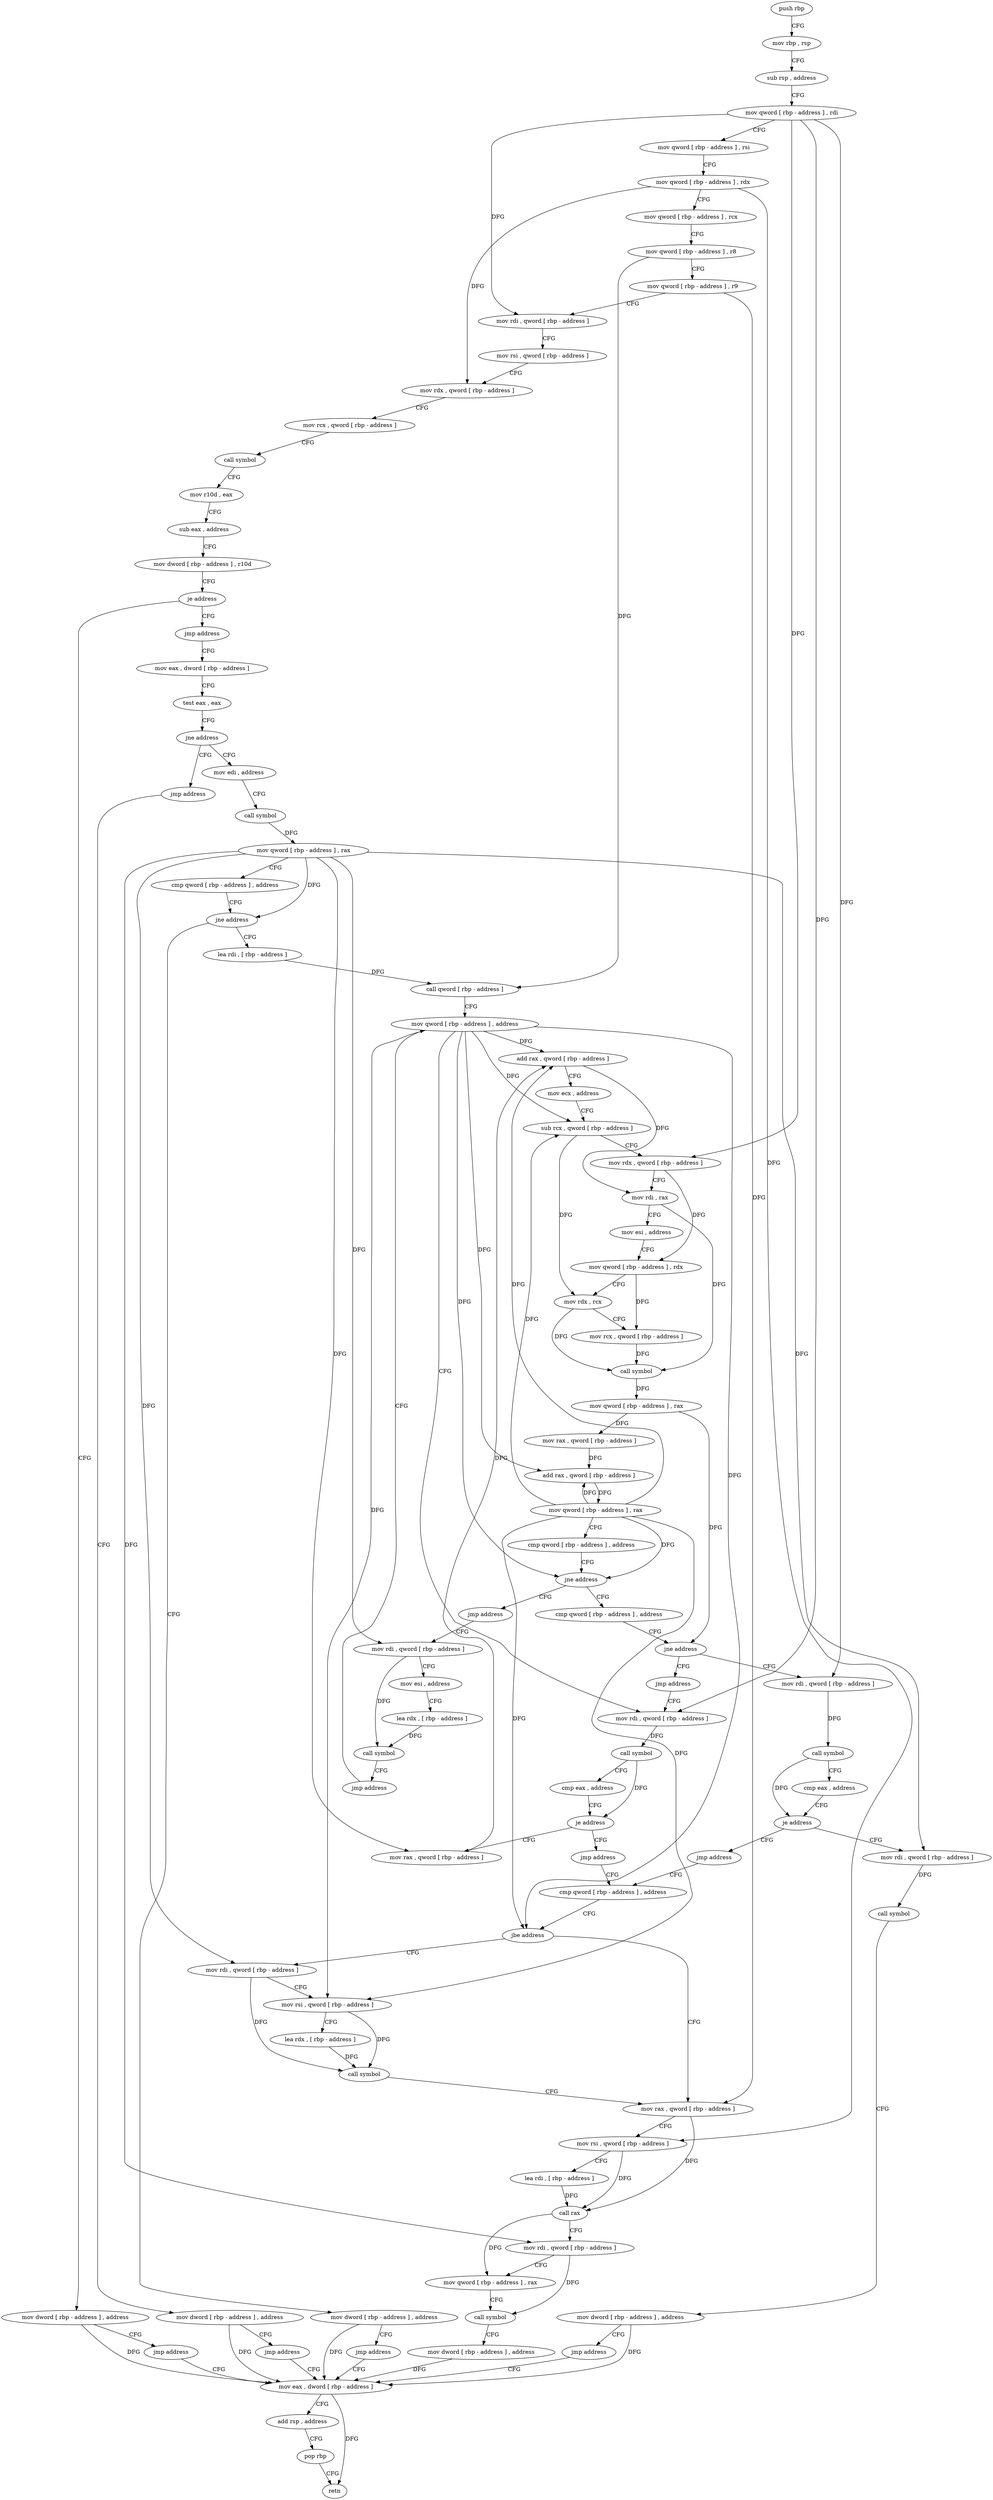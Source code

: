 digraph "func" {
"4288336" [label = "push rbp" ]
"4288337" [label = "mov rbp , rsp" ]
"4288340" [label = "sub rsp , address" ]
"4288347" [label = "mov qword [ rbp - address ] , rdi" ]
"4288351" [label = "mov qword [ rbp - address ] , rsi" ]
"4288355" [label = "mov qword [ rbp - address ] , rdx" ]
"4288359" [label = "mov qword [ rbp - address ] , rcx" ]
"4288363" [label = "mov qword [ rbp - address ] , r8" ]
"4288367" [label = "mov qword [ rbp - address ] , r9" ]
"4288371" [label = "mov rdi , qword [ rbp - address ]" ]
"4288375" [label = "mov rsi , qword [ rbp - address ]" ]
"4288379" [label = "mov rdx , qword [ rbp - address ]" ]
"4288383" [label = "mov rcx , qword [ rbp - address ]" ]
"4288387" [label = "call symbol" ]
"4288392" [label = "mov r10d , eax" ]
"4288395" [label = "sub eax , address" ]
"4288398" [label = "mov dword [ rbp - address ] , r10d" ]
"4288405" [label = "je address" ]
"4288447" [label = "mov dword [ rbp - address ] , address" ]
"4288411" [label = "jmp address" ]
"4288454" [label = "jmp address" ]
"4288813" [label = "mov eax , dword [ rbp - address ]" ]
"4288416" [label = "mov eax , dword [ rbp - address ]" ]
"4288816" [label = "add rsp , address" ]
"4288823" [label = "pop rbp" ]
"4288824" [label = "retn" ]
"4288422" [label = "test eax , eax" ]
"4288424" [label = "jne address" ]
"4288459" [label = "mov edi , address" ]
"4288430" [label = "jmp address" ]
"4288464" [label = "call symbol" ]
"4288469" [label = "mov qword [ rbp - address ] , rax" ]
"4288473" [label = "cmp qword [ rbp - address ] , address" ]
"4288478" [label = "jne address" ]
"4288496" [label = "lea rdi , [ rbp - address ]" ]
"4288484" [label = "mov dword [ rbp - address ] , address" ]
"4288435" [label = "mov dword [ rbp - address ] , address" ]
"4288503" [label = "call qword [ rbp - address ]" ]
"4288506" [label = "mov qword [ rbp - address ] , address" ]
"4288491" [label = "jmp address" ]
"4288442" [label = "jmp address" ]
"4288540" [label = "mov rax , qword [ rbp - address ]" ]
"4288544" [label = "add rax , qword [ rbp - address ]" ]
"4288551" [label = "mov ecx , address" ]
"4288556" [label = "sub rcx , qword [ rbp - address ]" ]
"4288563" [label = "mov rdx , qword [ rbp - address ]" ]
"4288567" [label = "mov rdi , rax" ]
"4288570" [label = "mov esi , address" ]
"4288575" [label = "mov qword [ rbp - address ] , rdx" ]
"4288582" [label = "mov rdx , rcx" ]
"4288585" [label = "mov rcx , qword [ rbp - address ]" ]
"4288592" [label = "call symbol" ]
"4288597" [label = "mov qword [ rbp - address ] , rax" ]
"4288604" [label = "mov rax , qword [ rbp - address ]" ]
"4288611" [label = "add rax , qword [ rbp - address ]" ]
"4288618" [label = "mov qword [ rbp - address ] , rax" ]
"4288625" [label = "cmp qword [ rbp - address ] , address" ]
"4288636" [label = "jne address" ]
"4288647" [label = "cmp qword [ rbp - address ] , address" ]
"4288642" [label = "jmp address" ]
"4288535" [label = "jmp address" ]
"4288736" [label = "cmp qword [ rbp - address ] , address" ]
"4288655" [label = "jne address" ]
"4288705" [label = "jmp address" ]
"4288661" [label = "mov rdi , qword [ rbp - address ]" ]
"4288710" [label = "mov rdi , qword [ rbp - address ]" ]
"4288744" [label = "jbe address" ]
"4288773" [label = "mov rax , qword [ rbp - address ]" ]
"4288750" [label = "mov rdi , qword [ rbp - address ]" ]
"4288517" [label = "mov rdi , qword [ rbp - address ]" ]
"4288665" [label = "call symbol" ]
"4288670" [label = "cmp eax , address" ]
"4288673" [label = "je address" ]
"4288700" [label = "jmp address" ]
"4288679" [label = "mov rdi , qword [ rbp - address ]" ]
"4288714" [label = "mov esi , address" ]
"4288719" [label = "lea rdx , [ rbp - address ]" ]
"4288726" [label = "call symbol" ]
"4288731" [label = "jmp address" ]
"4288777" [label = "mov rsi , qword [ rbp - address ]" ]
"4288781" [label = "lea rdi , [ rbp - address ]" ]
"4288788" [label = "call rax" ]
"4288790" [label = "mov rdi , qword [ rbp - address ]" ]
"4288794" [label = "mov qword [ rbp - address ] , rax" ]
"4288801" [label = "call symbol" ]
"4288806" [label = "mov dword [ rbp - address ] , address" ]
"4288754" [label = "mov rsi , qword [ rbp - address ]" ]
"4288761" [label = "lea rdx , [ rbp - address ]" ]
"4288768" [label = "call symbol" ]
"4288521" [label = "call symbol" ]
"4288526" [label = "cmp eax , address" ]
"4288529" [label = "je address" ]
"4288683" [label = "call symbol" ]
"4288688" [label = "mov dword [ rbp - address ] , address" ]
"4288695" [label = "jmp address" ]
"4288336" -> "4288337" [ label = "CFG" ]
"4288337" -> "4288340" [ label = "CFG" ]
"4288340" -> "4288347" [ label = "CFG" ]
"4288347" -> "4288351" [ label = "CFG" ]
"4288347" -> "4288371" [ label = "DFG" ]
"4288347" -> "4288517" [ label = "DFG" ]
"4288347" -> "4288563" [ label = "DFG" ]
"4288347" -> "4288661" [ label = "DFG" ]
"4288351" -> "4288355" [ label = "CFG" ]
"4288355" -> "4288359" [ label = "CFG" ]
"4288355" -> "4288379" [ label = "DFG" ]
"4288355" -> "4288777" [ label = "DFG" ]
"4288359" -> "4288363" [ label = "CFG" ]
"4288363" -> "4288367" [ label = "CFG" ]
"4288363" -> "4288503" [ label = "DFG" ]
"4288367" -> "4288371" [ label = "CFG" ]
"4288367" -> "4288773" [ label = "DFG" ]
"4288371" -> "4288375" [ label = "CFG" ]
"4288375" -> "4288379" [ label = "CFG" ]
"4288379" -> "4288383" [ label = "CFG" ]
"4288383" -> "4288387" [ label = "CFG" ]
"4288387" -> "4288392" [ label = "CFG" ]
"4288392" -> "4288395" [ label = "CFG" ]
"4288395" -> "4288398" [ label = "CFG" ]
"4288398" -> "4288405" [ label = "CFG" ]
"4288405" -> "4288447" [ label = "CFG" ]
"4288405" -> "4288411" [ label = "CFG" ]
"4288447" -> "4288454" [ label = "CFG" ]
"4288447" -> "4288813" [ label = "DFG" ]
"4288411" -> "4288416" [ label = "CFG" ]
"4288454" -> "4288813" [ label = "CFG" ]
"4288813" -> "4288816" [ label = "CFG" ]
"4288813" -> "4288824" [ label = "DFG" ]
"4288416" -> "4288422" [ label = "CFG" ]
"4288816" -> "4288823" [ label = "CFG" ]
"4288823" -> "4288824" [ label = "CFG" ]
"4288422" -> "4288424" [ label = "CFG" ]
"4288424" -> "4288459" [ label = "CFG" ]
"4288424" -> "4288430" [ label = "CFG" ]
"4288459" -> "4288464" [ label = "CFG" ]
"4288430" -> "4288435" [ label = "CFG" ]
"4288464" -> "4288469" [ label = "DFG" ]
"4288469" -> "4288473" [ label = "CFG" ]
"4288469" -> "4288478" [ label = "DFG" ]
"4288469" -> "4288540" [ label = "DFG" ]
"4288469" -> "4288710" [ label = "DFG" ]
"4288469" -> "4288790" [ label = "DFG" ]
"4288469" -> "4288750" [ label = "DFG" ]
"4288469" -> "4288679" [ label = "DFG" ]
"4288473" -> "4288478" [ label = "CFG" ]
"4288478" -> "4288496" [ label = "CFG" ]
"4288478" -> "4288484" [ label = "CFG" ]
"4288496" -> "4288503" [ label = "DFG" ]
"4288484" -> "4288491" [ label = "CFG" ]
"4288484" -> "4288813" [ label = "DFG" ]
"4288435" -> "4288442" [ label = "CFG" ]
"4288435" -> "4288813" [ label = "DFG" ]
"4288503" -> "4288506" [ label = "CFG" ]
"4288506" -> "4288517" [ label = "CFG" ]
"4288506" -> "4288544" [ label = "DFG" ]
"4288506" -> "4288556" [ label = "DFG" ]
"4288506" -> "4288611" [ label = "DFG" ]
"4288506" -> "4288636" [ label = "DFG" ]
"4288506" -> "4288744" [ label = "DFG" ]
"4288506" -> "4288754" [ label = "DFG" ]
"4288491" -> "4288813" [ label = "CFG" ]
"4288442" -> "4288813" [ label = "CFG" ]
"4288540" -> "4288544" [ label = "DFG" ]
"4288544" -> "4288551" [ label = "CFG" ]
"4288544" -> "4288567" [ label = "DFG" ]
"4288551" -> "4288556" [ label = "CFG" ]
"4288556" -> "4288563" [ label = "CFG" ]
"4288556" -> "4288582" [ label = "DFG" ]
"4288563" -> "4288567" [ label = "CFG" ]
"4288563" -> "4288575" [ label = "DFG" ]
"4288567" -> "4288570" [ label = "CFG" ]
"4288567" -> "4288592" [ label = "DFG" ]
"4288570" -> "4288575" [ label = "CFG" ]
"4288575" -> "4288582" [ label = "CFG" ]
"4288575" -> "4288585" [ label = "DFG" ]
"4288582" -> "4288585" [ label = "CFG" ]
"4288582" -> "4288592" [ label = "DFG" ]
"4288585" -> "4288592" [ label = "DFG" ]
"4288592" -> "4288597" [ label = "DFG" ]
"4288597" -> "4288604" [ label = "DFG" ]
"4288597" -> "4288655" [ label = "DFG" ]
"4288604" -> "4288611" [ label = "DFG" ]
"4288611" -> "4288618" [ label = "DFG" ]
"4288618" -> "4288625" [ label = "CFG" ]
"4288618" -> "4288544" [ label = "DFG" ]
"4288618" -> "4288556" [ label = "DFG" ]
"4288618" -> "4288611" [ label = "DFG" ]
"4288618" -> "4288636" [ label = "DFG" ]
"4288618" -> "4288744" [ label = "DFG" ]
"4288618" -> "4288754" [ label = "DFG" ]
"4288625" -> "4288636" [ label = "CFG" ]
"4288636" -> "4288647" [ label = "CFG" ]
"4288636" -> "4288642" [ label = "CFG" ]
"4288647" -> "4288655" [ label = "CFG" ]
"4288642" -> "4288710" [ label = "CFG" ]
"4288535" -> "4288736" [ label = "CFG" ]
"4288736" -> "4288744" [ label = "CFG" ]
"4288655" -> "4288705" [ label = "CFG" ]
"4288655" -> "4288661" [ label = "CFG" ]
"4288705" -> "4288517" [ label = "CFG" ]
"4288661" -> "4288665" [ label = "DFG" ]
"4288710" -> "4288714" [ label = "CFG" ]
"4288710" -> "4288726" [ label = "DFG" ]
"4288744" -> "4288773" [ label = "CFG" ]
"4288744" -> "4288750" [ label = "CFG" ]
"4288773" -> "4288777" [ label = "CFG" ]
"4288773" -> "4288788" [ label = "DFG" ]
"4288750" -> "4288754" [ label = "CFG" ]
"4288750" -> "4288768" [ label = "DFG" ]
"4288517" -> "4288521" [ label = "DFG" ]
"4288665" -> "4288670" [ label = "CFG" ]
"4288665" -> "4288673" [ label = "DFG" ]
"4288670" -> "4288673" [ label = "CFG" ]
"4288673" -> "4288700" [ label = "CFG" ]
"4288673" -> "4288679" [ label = "CFG" ]
"4288700" -> "4288736" [ label = "CFG" ]
"4288679" -> "4288683" [ label = "DFG" ]
"4288714" -> "4288719" [ label = "CFG" ]
"4288719" -> "4288726" [ label = "DFG" ]
"4288726" -> "4288731" [ label = "CFG" ]
"4288731" -> "4288506" [ label = "CFG" ]
"4288777" -> "4288781" [ label = "CFG" ]
"4288777" -> "4288788" [ label = "DFG" ]
"4288781" -> "4288788" [ label = "DFG" ]
"4288788" -> "4288790" [ label = "CFG" ]
"4288788" -> "4288794" [ label = "DFG" ]
"4288790" -> "4288794" [ label = "CFG" ]
"4288790" -> "4288801" [ label = "DFG" ]
"4288794" -> "4288801" [ label = "CFG" ]
"4288801" -> "4288806" [ label = "CFG" ]
"4288806" -> "4288813" [ label = "DFG" ]
"4288754" -> "4288761" [ label = "CFG" ]
"4288754" -> "4288768" [ label = "DFG" ]
"4288761" -> "4288768" [ label = "DFG" ]
"4288768" -> "4288773" [ label = "CFG" ]
"4288521" -> "4288526" [ label = "CFG" ]
"4288521" -> "4288529" [ label = "DFG" ]
"4288526" -> "4288529" [ label = "CFG" ]
"4288529" -> "4288540" [ label = "CFG" ]
"4288529" -> "4288535" [ label = "CFG" ]
"4288683" -> "4288688" [ label = "CFG" ]
"4288688" -> "4288695" [ label = "CFG" ]
"4288688" -> "4288813" [ label = "DFG" ]
"4288695" -> "4288813" [ label = "CFG" ]
}
